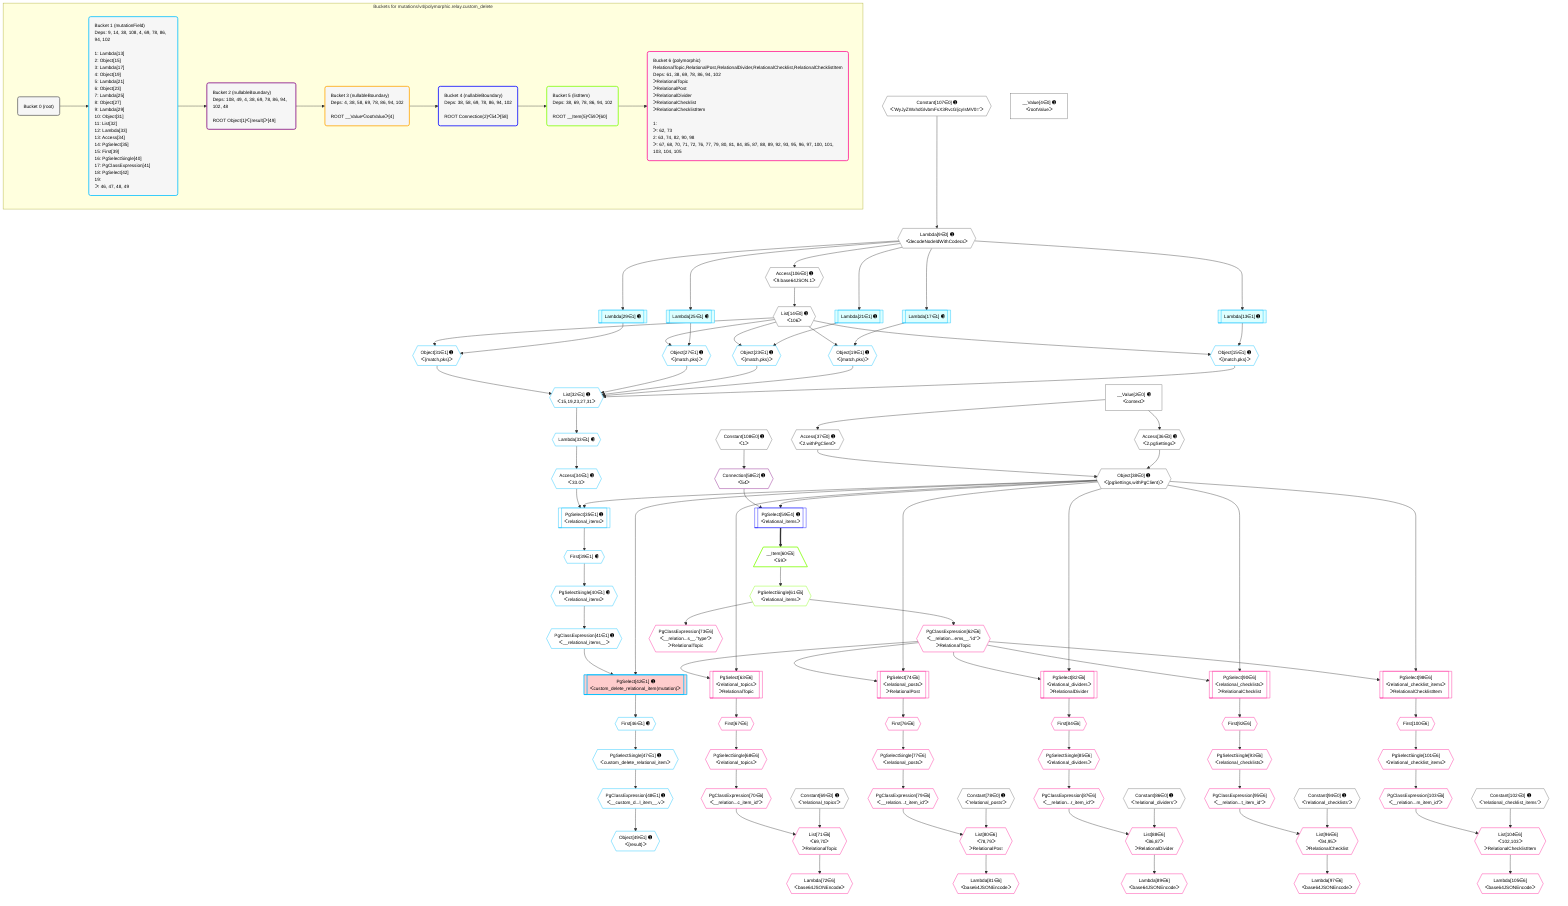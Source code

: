 %%{init: {'themeVariables': { 'fontSize': '12px'}}}%%
graph TD
    classDef path fill:#eee,stroke:#000,color:#000
    classDef plan fill:#fff,stroke-width:1px,color:#000
    classDef itemplan fill:#fff,stroke-width:2px,color:#000
    classDef unbatchedplan fill:#dff,stroke-width:1px,color:#000
    classDef sideeffectplan fill:#fcc,stroke-width:2px,color:#000
    classDef bucket fill:#f6f6f6,color:#000,stroke-width:2px,text-align:left


    %% plan dependencies
    Object38{{"Object[38∈0] ➊<br />ᐸ{pgSettings,withPgClient}ᐳ"}}:::plan
    Access36{{"Access[36∈0] ➊<br />ᐸ2.pgSettingsᐳ"}}:::plan
    Access37{{"Access[37∈0] ➊<br />ᐸ2.withPgClientᐳ"}}:::plan
    Access36 & Access37 --> Object38
    Lambda9{{"Lambda[9∈0] ➊<br />ᐸdecodeNodeIdWithCodecsᐳ"}}:::plan
    Constant107{{"Constant[107∈0] ➊<br />ᐸ'WyJyZWxhdGlvbmFsX3RvcGljcyIsMV0='ᐳ"}}:::plan
    Constant107 --> Lambda9
    List14{{"List[14∈0] ➊<br />ᐸ106ᐳ"}}:::plan
    Access106{{"Access[106∈0] ➊<br />ᐸ9.base64JSON.1ᐳ"}}:::plan
    Access106 --> List14
    __Value2["__Value[2∈0] ➊<br />ᐸcontextᐳ"]:::plan
    __Value2 --> Access36
    __Value2 --> Access37
    Lambda9 --> Access106
    __Value4["__Value[4∈0] ➊<br />ᐸrootValueᐳ"]:::plan
    Constant69{{"Constant[69∈0] ➊<br />ᐸ'relational_topics'ᐳ"}}:::plan
    Constant78{{"Constant[78∈0] ➊<br />ᐸ'relational_posts'ᐳ"}}:::plan
    Constant86{{"Constant[86∈0] ➊<br />ᐸ'relational_dividers'ᐳ"}}:::plan
    Constant94{{"Constant[94∈0] ➊<br />ᐸ'relational_checklists'ᐳ"}}:::plan
    Constant102{{"Constant[102∈0] ➊<br />ᐸ'relational_checklist_items'ᐳ"}}:::plan
    Constant108{{"Constant[108∈0] ➊<br />ᐸ1ᐳ"}}:::plan
    List32{{"List[32∈1] ➊<br />ᐸ15,19,23,27,31ᐳ"}}:::plan
    Object15{{"Object[15∈1] ➊<br />ᐸ{match,pks}ᐳ"}}:::plan
    Object19{{"Object[19∈1] ➊<br />ᐸ{match,pks}ᐳ"}}:::plan
    Object23{{"Object[23∈1] ➊<br />ᐸ{match,pks}ᐳ"}}:::plan
    Object27{{"Object[27∈1] ➊<br />ᐸ{match,pks}ᐳ"}}:::plan
    Object31{{"Object[31∈1] ➊<br />ᐸ{match,pks}ᐳ"}}:::plan
    Object15 & Object19 & Object23 & Object27 & Object31 --> List32
    Lambda13[["Lambda[13∈1] ➊"]]:::unbatchedplan
    Lambda13 & List14 --> Object15
    Lambda17[["Lambda[17∈1] ➊"]]:::unbatchedplan
    Lambda17 & List14 --> Object19
    Lambda21[["Lambda[21∈1] ➊"]]:::unbatchedplan
    Lambda21 & List14 --> Object23
    Lambda25[["Lambda[25∈1] ➊"]]:::unbatchedplan
    Lambda25 & List14 --> Object27
    Lambda29[["Lambda[29∈1] ➊"]]:::unbatchedplan
    Lambda29 & List14 --> Object31
    PgSelect35[["PgSelect[35∈1] ➊<br />ᐸrelational_itemsᐳ"]]:::plan
    Access34{{"Access[34∈1] ➊<br />ᐸ33.0ᐳ"}}:::plan
    Object38 & Access34 --> PgSelect35
    PgSelect42[["PgSelect[42∈1] ➊<br />ᐸcustom_delete_relational_item(mutation)ᐳ"]]:::sideeffectplan
    PgClassExpression41{{"PgClassExpression[41∈1] ➊<br />ᐸ__relational_items__ᐳ"}}:::plan
    Object38 & PgClassExpression41 --> PgSelect42
    Lambda9 --> Lambda13
    Lambda9 --> Lambda17
    Lambda9 --> Lambda21
    Lambda9 --> Lambda25
    Lambda9 --> Lambda29
    Lambda33{{"Lambda[33∈1] ➊"}}:::plan
    List32 --> Lambda33
    Lambda33 --> Access34
    First39{{"First[39∈1] ➊"}}:::plan
    PgSelect35 --> First39
    PgSelectSingle40{{"PgSelectSingle[40∈1] ➊<br />ᐸrelational_itemsᐳ"}}:::plan
    First39 --> PgSelectSingle40
    PgSelectSingle40 --> PgClassExpression41
    First46{{"First[46∈1] ➊"}}:::plan
    PgSelect42 --> First46
    PgSelectSingle47{{"PgSelectSingle[47∈1] ➊<br />ᐸcustom_delete_relational_itemᐳ"}}:::plan
    First46 --> PgSelectSingle47
    PgClassExpression48{{"PgClassExpression[48∈1] ➊<br />ᐸ__custom_d...l_item__.vᐳ"}}:::plan
    PgSelectSingle47 --> PgClassExpression48
    Object49{{"Object[49∈1] ➊<br />ᐸ{result}ᐳ"}}:::plan
    PgClassExpression48 --> Object49
    Connection58{{"Connection[58∈2] ➊<br />ᐸ54ᐳ"}}:::plan
    Constant108 --> Connection58
    PgSelect59[["PgSelect[59∈4] ➊<br />ᐸrelational_itemsᐳ"]]:::plan
    Object38 & Connection58 --> PgSelect59
    __Item60[/"__Item[60∈5]<br />ᐸ59ᐳ"\]:::itemplan
    PgSelect59 ==> __Item60
    PgSelectSingle61{{"PgSelectSingle[61∈5]<br />ᐸrelational_itemsᐳ"}}:::plan
    __Item60 --> PgSelectSingle61
    PgSelect63[["PgSelect[63∈6]<br />ᐸrelational_topicsᐳ<br />ᐳRelationalTopic"]]:::plan
    PgClassExpression62{{"PgClassExpression[62∈6]<br />ᐸ__relation...ems__.”id”ᐳ<br />ᐳRelationalTopic"}}:::plan
    Object38 & PgClassExpression62 --> PgSelect63
    List71{{"List[71∈6]<br />ᐸ69,70ᐳ<br />ᐳRelationalTopic"}}:::plan
    PgClassExpression70{{"PgClassExpression[70∈6]<br />ᐸ__relation...c_item_id”ᐳ"}}:::plan
    Constant69 & PgClassExpression70 --> List71
    PgSelect74[["PgSelect[74∈6]<br />ᐸrelational_postsᐳ<br />ᐳRelationalPost"]]:::plan
    Object38 & PgClassExpression62 --> PgSelect74
    List80{{"List[80∈6]<br />ᐸ78,79ᐳ<br />ᐳRelationalPost"}}:::plan
    PgClassExpression79{{"PgClassExpression[79∈6]<br />ᐸ__relation...t_item_id”ᐳ"}}:::plan
    Constant78 & PgClassExpression79 --> List80
    PgSelect82[["PgSelect[82∈6]<br />ᐸrelational_dividersᐳ<br />ᐳRelationalDivider"]]:::plan
    Object38 & PgClassExpression62 --> PgSelect82
    List88{{"List[88∈6]<br />ᐸ86,87ᐳ<br />ᐳRelationalDivider"}}:::plan
    PgClassExpression87{{"PgClassExpression[87∈6]<br />ᐸ__relation...r_item_id”ᐳ"}}:::plan
    Constant86 & PgClassExpression87 --> List88
    PgSelect90[["PgSelect[90∈6]<br />ᐸrelational_checklistsᐳ<br />ᐳRelationalChecklist"]]:::plan
    Object38 & PgClassExpression62 --> PgSelect90
    List96{{"List[96∈6]<br />ᐸ94,95ᐳ<br />ᐳRelationalChecklist"}}:::plan
    PgClassExpression95{{"PgClassExpression[95∈6]<br />ᐸ__relation...t_item_id”ᐳ"}}:::plan
    Constant94 & PgClassExpression95 --> List96
    PgSelect98[["PgSelect[98∈6]<br />ᐸrelational_checklist_itemsᐳ<br />ᐳRelationalChecklistItem"]]:::plan
    Object38 & PgClassExpression62 --> PgSelect98
    List104{{"List[104∈6]<br />ᐸ102,103ᐳ<br />ᐳRelationalChecklistItem"}}:::plan
    PgClassExpression103{{"PgClassExpression[103∈6]<br />ᐸ__relation...m_item_id”ᐳ"}}:::plan
    Constant102 & PgClassExpression103 --> List104
    PgSelectSingle61 --> PgClassExpression62
    First67{{"First[67∈6]"}}:::plan
    PgSelect63 --> First67
    PgSelectSingle68{{"PgSelectSingle[68∈6]<br />ᐸrelational_topicsᐳ"}}:::plan
    First67 --> PgSelectSingle68
    PgSelectSingle68 --> PgClassExpression70
    Lambda72{{"Lambda[72∈6]<br />ᐸbase64JSONEncodeᐳ"}}:::plan
    List71 --> Lambda72
    PgClassExpression73{{"PgClassExpression[73∈6]<br />ᐸ__relation...s__.”type”ᐳ<br />ᐳRelationalTopic"}}:::plan
    PgSelectSingle61 --> PgClassExpression73
    First76{{"First[76∈6]"}}:::plan
    PgSelect74 --> First76
    PgSelectSingle77{{"PgSelectSingle[77∈6]<br />ᐸrelational_postsᐳ"}}:::plan
    First76 --> PgSelectSingle77
    PgSelectSingle77 --> PgClassExpression79
    Lambda81{{"Lambda[81∈6]<br />ᐸbase64JSONEncodeᐳ"}}:::plan
    List80 --> Lambda81
    First84{{"First[84∈6]"}}:::plan
    PgSelect82 --> First84
    PgSelectSingle85{{"PgSelectSingle[85∈6]<br />ᐸrelational_dividersᐳ"}}:::plan
    First84 --> PgSelectSingle85
    PgSelectSingle85 --> PgClassExpression87
    Lambda89{{"Lambda[89∈6]<br />ᐸbase64JSONEncodeᐳ"}}:::plan
    List88 --> Lambda89
    First92{{"First[92∈6]"}}:::plan
    PgSelect90 --> First92
    PgSelectSingle93{{"PgSelectSingle[93∈6]<br />ᐸrelational_checklistsᐳ"}}:::plan
    First92 --> PgSelectSingle93
    PgSelectSingle93 --> PgClassExpression95
    Lambda97{{"Lambda[97∈6]<br />ᐸbase64JSONEncodeᐳ"}}:::plan
    List96 --> Lambda97
    First100{{"First[100∈6]"}}:::plan
    PgSelect98 --> First100
    PgSelectSingle101{{"PgSelectSingle[101∈6]<br />ᐸrelational_checklist_itemsᐳ"}}:::plan
    First100 --> PgSelectSingle101
    PgSelectSingle101 --> PgClassExpression103
    Lambda105{{"Lambda[105∈6]<br />ᐸbase64JSONEncodeᐳ"}}:::plan
    List104 --> Lambda105

    %% define steps

    subgraph "Buckets for mutations/v4/polymorphic.relay.custom_delete"
    Bucket0("Bucket 0 (root)"):::bucket
    classDef bucket0 stroke:#696969
    class Bucket0,__Value2,__Value4,Lambda9,List14,Access36,Access37,Object38,Constant69,Constant78,Constant86,Constant94,Constant102,Access106,Constant107,Constant108 bucket0
    Bucket1("Bucket 1 (mutationField)<br />Deps: 9, 14, 38, 108, 4, 69, 78, 86, 94, 102<br /><br />1: Lambda[13]<br />2: Object[15]<br />3: Lambda[17]<br />4: Object[19]<br />5: Lambda[21]<br />6: Object[23]<br />7: Lambda[25]<br />8: Object[27]<br />9: Lambda[29]<br />10: Object[31]<br />11: List[32]<br />12: Lambda[33]<br />13: Access[34]<br />14: PgSelect[35]<br />15: First[39]<br />16: PgSelectSingle[40]<br />17: PgClassExpression[41]<br />18: PgSelect[42]<br />19: <br />ᐳ: 46, 47, 48, 49"):::bucket
    classDef bucket1 stroke:#00bfff
    class Bucket1,Lambda13,Object15,Lambda17,Object19,Lambda21,Object23,Lambda25,Object27,Lambda29,Object31,List32,Lambda33,Access34,PgSelect35,First39,PgSelectSingle40,PgClassExpression41,PgSelect42,First46,PgSelectSingle47,PgClassExpression48,Object49 bucket1
    Bucket2("Bucket 2 (nullableBoundary)<br />Deps: 108, 49, 4, 38, 69, 78, 86, 94, 102, 48<br /><br />ROOT Object{1}ᐸ{result}ᐳ[49]"):::bucket
    classDef bucket2 stroke:#7f007f
    class Bucket2,Connection58 bucket2
    Bucket3("Bucket 3 (nullableBoundary)<br />Deps: 4, 38, 58, 69, 78, 86, 94, 102<br /><br />ROOT __ValueᐸrootValueᐳ[4]"):::bucket
    classDef bucket3 stroke:#ffa500
    class Bucket3 bucket3
    Bucket4("Bucket 4 (nullableBoundary)<br />Deps: 38, 58, 69, 78, 86, 94, 102<br /><br />ROOT Connection{2}ᐸ54ᐳ[58]"):::bucket
    classDef bucket4 stroke:#0000ff
    class Bucket4,PgSelect59 bucket4
    Bucket5("Bucket 5 (listItem)<br />Deps: 38, 69, 78, 86, 94, 102<br /><br />ROOT __Item{5}ᐸ59ᐳ[60]"):::bucket
    classDef bucket5 stroke:#7fff00
    class Bucket5,__Item60,PgSelectSingle61 bucket5
    Bucket6("Bucket 6 (polymorphic)<br />RelationalTopic,RelationalPost,RelationalDivider,RelationalChecklist,RelationalChecklistItem<br />Deps: 61, 38, 69, 78, 86, 94, 102<br />ᐳRelationalTopic<br />ᐳRelationalPost<br />ᐳRelationalDivider<br />ᐳRelationalChecklist<br />ᐳRelationalChecklistItem<br /><br />1: <br />ᐳ: 62, 73<br />2: 63, 74, 82, 90, 98<br />ᐳ: 67, 68, 70, 71, 72, 76, 77, 79, 80, 81, 84, 85, 87, 88, 89, 92, 93, 95, 96, 97, 100, 101, 103, 104, 105"):::bucket
    classDef bucket6 stroke:#ff1493
    class Bucket6,PgClassExpression62,PgSelect63,First67,PgSelectSingle68,PgClassExpression70,List71,Lambda72,PgClassExpression73,PgSelect74,First76,PgSelectSingle77,PgClassExpression79,List80,Lambda81,PgSelect82,First84,PgSelectSingle85,PgClassExpression87,List88,Lambda89,PgSelect90,First92,PgSelectSingle93,PgClassExpression95,List96,Lambda97,PgSelect98,First100,PgSelectSingle101,PgClassExpression103,List104,Lambda105 bucket6
    Bucket0 --> Bucket1
    Bucket1 --> Bucket2
    Bucket2 --> Bucket3
    Bucket3 --> Bucket4
    Bucket4 --> Bucket5
    Bucket5 --> Bucket6
    end